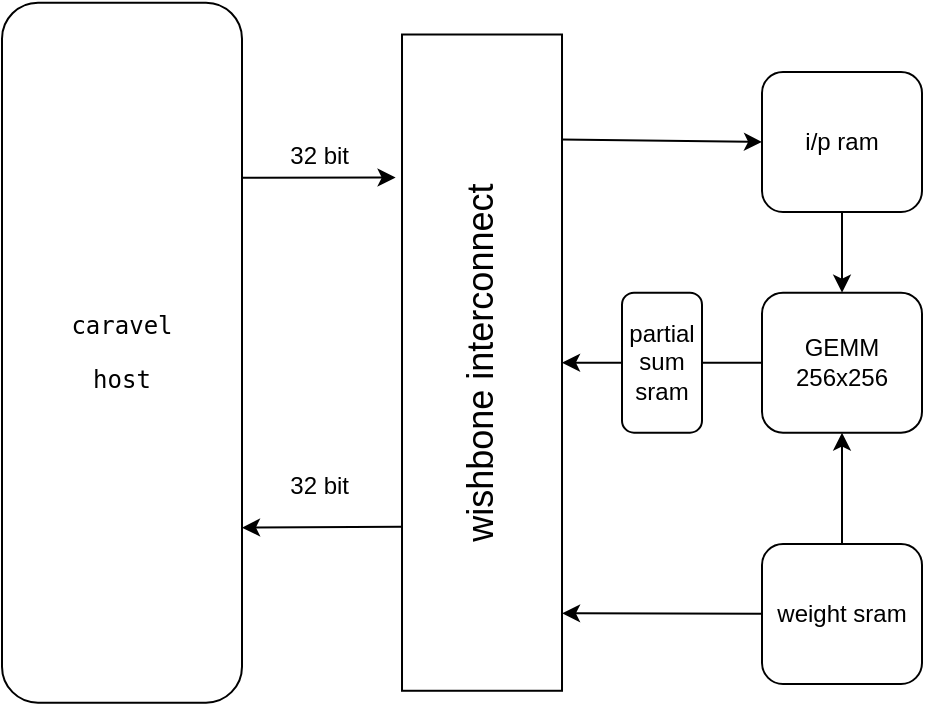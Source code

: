 <mxfile>
    <diagram name="System Diagram" id="O3nqU5k01KG6xgvtVJgH">
        <mxGraphModel dx="1179" dy="679" grid="1" gridSize="10" guides="1" tooltips="1" connect="1" arrows="1" fold="1" page="1" pageScale="1" pageWidth="1169" pageHeight="827" math="0" shadow="0">
            <root>
                <mxCell id="0"/>
                <mxCell id="1" parent="0"/>
                <mxCell id="22" style="edgeStyle=none;html=1;exitX=1;exitY=0.25;exitDx=0;exitDy=0;entryX=0.782;entryY=-0.04;entryDx=0;entryDy=0;entryPerimeter=0;fontSize=18;" edge="1" parent="1" source="9" target="19">
                    <mxGeometry relative="1" as="geometry"/>
                </mxCell>
                <mxCell id="9" value="&lt;pre class=&quot;notranslate&quot;&gt;&lt;code&gt;caravel&lt;/code&gt;&lt;/pre&gt;&lt;pre class=&quot;notranslate&quot;&gt;&lt;code&gt;host&lt;/code&gt;&lt;/pre&gt;" style="rounded=1;whiteSpace=wrap;html=1;" vertex="1" parent="1">
                    <mxGeometry x="180" y="85.32" width="120" height="350" as="geometry"/>
                </mxCell>
                <mxCell id="25" style="edgeStyle=none;html=1;entryX=0.5;entryY=1;entryDx=0;entryDy=0;fontSize=18;" edge="1" parent="1" source="10" target="19">
                    <mxGeometry relative="1" as="geometry"/>
                </mxCell>
                <mxCell id="10" value="GEMM&lt;br&gt;256x256" style="rounded=1;whiteSpace=wrap;html=1;" vertex="1" parent="1">
                    <mxGeometry x="560" y="230.32" width="80" height="70" as="geometry"/>
                </mxCell>
                <mxCell id="14" style="edgeStyle=none;html=1;entryX=0.5;entryY=0;entryDx=0;entryDy=0;" edge="1" parent="1" source="13" target="10">
                    <mxGeometry relative="1" as="geometry"/>
                </mxCell>
                <mxCell id="13" value="i/p ram" style="rounded=1;whiteSpace=wrap;html=1;" vertex="1" parent="1">
                    <mxGeometry x="560" y="120" width="80" height="70" as="geometry"/>
                </mxCell>
                <mxCell id="23" style="edgeStyle=none;html=1;exitX=0.25;exitY=0;exitDx=0;exitDy=0;entryX=1;entryY=0.75;entryDx=0;entryDy=0;fontSize=18;" edge="1" parent="1" source="19" target="9">
                    <mxGeometry relative="1" as="geometry"/>
                </mxCell>
                <mxCell id="24" style="edgeStyle=none;html=1;exitX=0.84;exitY=0.992;exitDx=0;exitDy=0;entryX=0;entryY=0.5;entryDx=0;entryDy=0;fontSize=18;exitPerimeter=0;" edge="1" parent="1" source="19" target="13">
                    <mxGeometry relative="1" as="geometry"/>
                </mxCell>
                <mxCell id="19" value="&lt;font style=&quot;font-size: 18px;&quot;&gt;wishbone interconnect&lt;/font&gt;" style="rounded=0;whiteSpace=wrap;html=1;rotation=-90;" vertex="1" parent="1">
                    <mxGeometry x="255.94" y="225.32" width="328.13" height="80" as="geometry"/>
                </mxCell>
                <mxCell id="27" style="edgeStyle=none;html=1;exitX=0.5;exitY=0;exitDx=0;exitDy=0;entryX=0.5;entryY=1;entryDx=0;entryDy=0;fontSize=18;" edge="1" parent="1" source="26" target="10">
                    <mxGeometry relative="1" as="geometry"/>
                </mxCell>
                <mxCell id="28" style="edgeStyle=none;html=1;entryX=0.118;entryY=1;entryDx=0;entryDy=0;entryPerimeter=0;fontSize=18;" edge="1" parent="1" source="26" target="19">
                    <mxGeometry relative="1" as="geometry"/>
                </mxCell>
                <mxCell id="26" value="weight sram" style="rounded=1;whiteSpace=wrap;html=1;" vertex="1" parent="1">
                    <mxGeometry x="560" y="356" width="80" height="70" as="geometry"/>
                </mxCell>
                <mxCell id="30" value="partial sum sram" style="rounded=1;whiteSpace=wrap;html=1;" vertex="1" parent="1">
                    <mxGeometry x="490" y="230.32" width="40" height="70" as="geometry"/>
                </mxCell>
                <mxCell id="32" value="&lt;font style=&quot;font-size: 12px;&quot;&gt;32 bit&amp;nbsp;&lt;/font&gt;" style="text;html=1;align=center;verticalAlign=middle;resizable=0;points=[];autosize=1;strokeColor=none;fillColor=none;fontSize=18;" vertex="1" parent="1">
                    <mxGeometry x="310" y="140" width="60" height="40" as="geometry"/>
                </mxCell>
                <mxCell id="33" value="&lt;font style=&quot;font-size: 12px;&quot;&gt;32 bit&amp;nbsp;&lt;/font&gt;" style="text;html=1;align=center;verticalAlign=middle;resizable=0;points=[];autosize=1;strokeColor=none;fillColor=none;fontSize=18;" vertex="1" parent="1">
                    <mxGeometry x="310" y="305.32" width="60" height="40" as="geometry"/>
                </mxCell>
            </root>
        </mxGraphModel>
    </diagram>
</mxfile>
